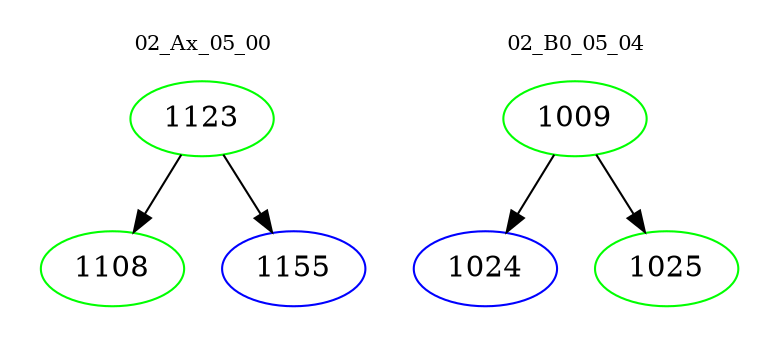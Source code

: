 digraph{
subgraph cluster_0 {
color = white
label = "02_Ax_05_00";
fontsize=10;
T0_1123 [label="1123", color="green"]
T0_1123 -> T0_1108 [color="black"]
T0_1108 [label="1108", color="green"]
T0_1123 -> T0_1155 [color="black"]
T0_1155 [label="1155", color="blue"]
}
subgraph cluster_1 {
color = white
label = "02_B0_05_04";
fontsize=10;
T1_1009 [label="1009", color="green"]
T1_1009 -> T1_1024 [color="black"]
T1_1024 [label="1024", color="blue"]
T1_1009 -> T1_1025 [color="black"]
T1_1025 [label="1025", color="green"]
}
}
